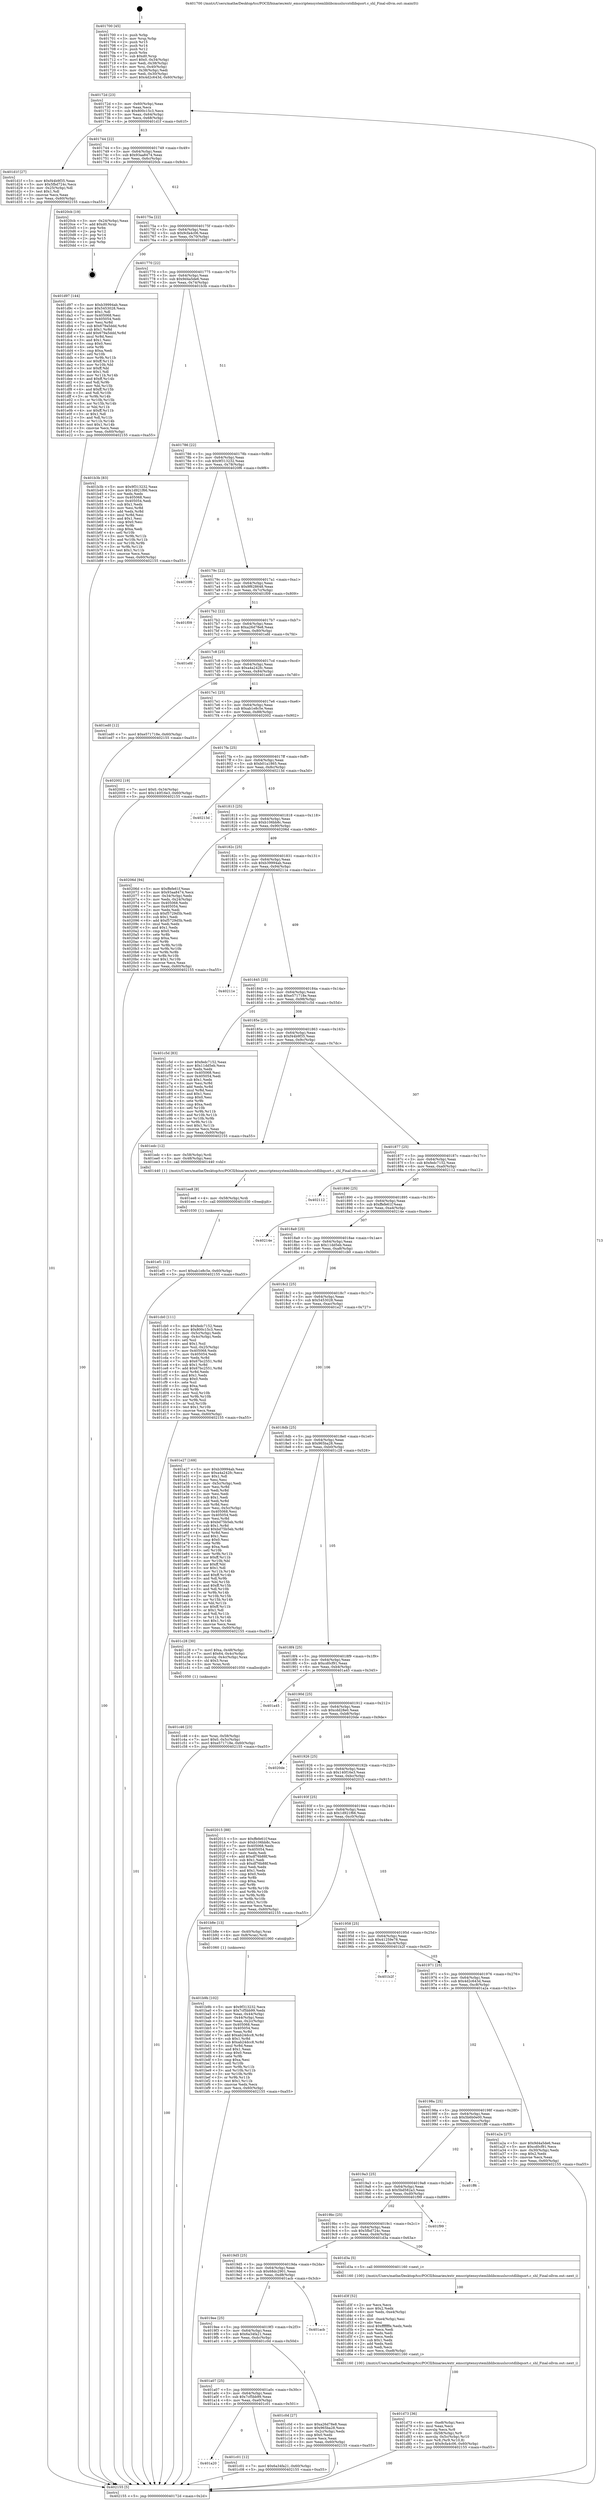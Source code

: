 digraph "0x401700" {
  label = "0x401700 (/mnt/c/Users/mathe/Desktop/tcc/POCII/binaries/extr_emscriptensystemliblibcmuslsrcstdlibqsort.c_shl_Final-ollvm.out::main(0))"
  labelloc = "t"
  node[shape=record]

  Entry [label="",width=0.3,height=0.3,shape=circle,fillcolor=black,style=filled]
  "0x40172d" [label="{
     0x40172d [23]\l
     | [instrs]\l
     &nbsp;&nbsp;0x40172d \<+3\>: mov -0x60(%rbp),%eax\l
     &nbsp;&nbsp;0x401730 \<+2\>: mov %eax,%ecx\l
     &nbsp;&nbsp;0x401732 \<+6\>: sub $0x800c15c3,%ecx\l
     &nbsp;&nbsp;0x401738 \<+3\>: mov %eax,-0x64(%rbp)\l
     &nbsp;&nbsp;0x40173b \<+3\>: mov %ecx,-0x68(%rbp)\l
     &nbsp;&nbsp;0x40173e \<+6\>: je 0000000000401d1f \<main+0x61f\>\l
  }"]
  "0x401d1f" [label="{
     0x401d1f [27]\l
     | [instrs]\l
     &nbsp;&nbsp;0x401d1f \<+5\>: mov $0xf44b9f35,%eax\l
     &nbsp;&nbsp;0x401d24 \<+5\>: mov $0x5fbd724c,%ecx\l
     &nbsp;&nbsp;0x401d29 \<+3\>: mov -0x25(%rbp),%dl\l
     &nbsp;&nbsp;0x401d2c \<+3\>: test $0x1,%dl\l
     &nbsp;&nbsp;0x401d2f \<+3\>: cmovne %ecx,%eax\l
     &nbsp;&nbsp;0x401d32 \<+3\>: mov %eax,-0x60(%rbp)\l
     &nbsp;&nbsp;0x401d35 \<+5\>: jmp 0000000000402155 \<main+0xa55\>\l
  }"]
  "0x401744" [label="{
     0x401744 [22]\l
     | [instrs]\l
     &nbsp;&nbsp;0x401744 \<+5\>: jmp 0000000000401749 \<main+0x49\>\l
     &nbsp;&nbsp;0x401749 \<+3\>: mov -0x64(%rbp),%eax\l
     &nbsp;&nbsp;0x40174c \<+5\>: sub $0x93aa8474,%eax\l
     &nbsp;&nbsp;0x401751 \<+3\>: mov %eax,-0x6c(%rbp)\l
     &nbsp;&nbsp;0x401754 \<+6\>: je 00000000004020cb \<main+0x9cb\>\l
  }"]
  Exit [label="",width=0.3,height=0.3,shape=circle,fillcolor=black,style=filled,peripheries=2]
  "0x4020cb" [label="{
     0x4020cb [19]\l
     | [instrs]\l
     &nbsp;&nbsp;0x4020cb \<+3\>: mov -0x24(%rbp),%eax\l
     &nbsp;&nbsp;0x4020ce \<+7\>: add $0xd0,%rsp\l
     &nbsp;&nbsp;0x4020d5 \<+1\>: pop %rbx\l
     &nbsp;&nbsp;0x4020d6 \<+2\>: pop %r12\l
     &nbsp;&nbsp;0x4020d8 \<+2\>: pop %r14\l
     &nbsp;&nbsp;0x4020da \<+2\>: pop %r15\l
     &nbsp;&nbsp;0x4020dc \<+1\>: pop %rbp\l
     &nbsp;&nbsp;0x4020dd \<+1\>: ret\l
  }"]
  "0x40175a" [label="{
     0x40175a [22]\l
     | [instrs]\l
     &nbsp;&nbsp;0x40175a \<+5\>: jmp 000000000040175f \<main+0x5f\>\l
     &nbsp;&nbsp;0x40175f \<+3\>: mov -0x64(%rbp),%eax\l
     &nbsp;&nbsp;0x401762 \<+5\>: sub $0x9cfa4c06,%eax\l
     &nbsp;&nbsp;0x401767 \<+3\>: mov %eax,-0x70(%rbp)\l
     &nbsp;&nbsp;0x40176a \<+6\>: je 0000000000401d97 \<main+0x697\>\l
  }"]
  "0x401ef1" [label="{
     0x401ef1 [12]\l
     | [instrs]\l
     &nbsp;&nbsp;0x401ef1 \<+7\>: movl $0xab1e8c5e,-0x60(%rbp)\l
     &nbsp;&nbsp;0x401ef8 \<+5\>: jmp 0000000000402155 \<main+0xa55\>\l
  }"]
  "0x401d97" [label="{
     0x401d97 [144]\l
     | [instrs]\l
     &nbsp;&nbsp;0x401d97 \<+5\>: mov $0xb39994ab,%eax\l
     &nbsp;&nbsp;0x401d9c \<+5\>: mov $0x5453028,%ecx\l
     &nbsp;&nbsp;0x401da1 \<+2\>: mov $0x1,%dl\l
     &nbsp;&nbsp;0x401da3 \<+7\>: mov 0x405068,%esi\l
     &nbsp;&nbsp;0x401daa \<+7\>: mov 0x405054,%edi\l
     &nbsp;&nbsp;0x401db1 \<+3\>: mov %esi,%r8d\l
     &nbsp;&nbsp;0x401db4 \<+7\>: sub $0x679a5ddd,%r8d\l
     &nbsp;&nbsp;0x401dbb \<+4\>: sub $0x1,%r8d\l
     &nbsp;&nbsp;0x401dbf \<+7\>: add $0x679a5ddd,%r8d\l
     &nbsp;&nbsp;0x401dc6 \<+4\>: imul %r8d,%esi\l
     &nbsp;&nbsp;0x401dca \<+3\>: and $0x1,%esi\l
     &nbsp;&nbsp;0x401dcd \<+3\>: cmp $0x0,%esi\l
     &nbsp;&nbsp;0x401dd0 \<+4\>: sete %r9b\l
     &nbsp;&nbsp;0x401dd4 \<+3\>: cmp $0xa,%edi\l
     &nbsp;&nbsp;0x401dd7 \<+4\>: setl %r10b\l
     &nbsp;&nbsp;0x401ddb \<+3\>: mov %r9b,%r11b\l
     &nbsp;&nbsp;0x401dde \<+4\>: xor $0xff,%r11b\l
     &nbsp;&nbsp;0x401de2 \<+3\>: mov %r10b,%bl\l
     &nbsp;&nbsp;0x401de5 \<+3\>: xor $0xff,%bl\l
     &nbsp;&nbsp;0x401de8 \<+3\>: xor $0x1,%dl\l
     &nbsp;&nbsp;0x401deb \<+3\>: mov %r11b,%r14b\l
     &nbsp;&nbsp;0x401dee \<+4\>: and $0xff,%r14b\l
     &nbsp;&nbsp;0x401df2 \<+3\>: and %dl,%r9b\l
     &nbsp;&nbsp;0x401df5 \<+3\>: mov %bl,%r15b\l
     &nbsp;&nbsp;0x401df8 \<+4\>: and $0xff,%r15b\l
     &nbsp;&nbsp;0x401dfc \<+3\>: and %dl,%r10b\l
     &nbsp;&nbsp;0x401dff \<+3\>: or %r9b,%r14b\l
     &nbsp;&nbsp;0x401e02 \<+3\>: or %r10b,%r15b\l
     &nbsp;&nbsp;0x401e05 \<+3\>: xor %r15b,%r14b\l
     &nbsp;&nbsp;0x401e08 \<+3\>: or %bl,%r11b\l
     &nbsp;&nbsp;0x401e0b \<+4\>: xor $0xff,%r11b\l
     &nbsp;&nbsp;0x401e0f \<+3\>: or $0x1,%dl\l
     &nbsp;&nbsp;0x401e12 \<+3\>: and %dl,%r11b\l
     &nbsp;&nbsp;0x401e15 \<+3\>: or %r11b,%r14b\l
     &nbsp;&nbsp;0x401e18 \<+4\>: test $0x1,%r14b\l
     &nbsp;&nbsp;0x401e1c \<+3\>: cmovne %ecx,%eax\l
     &nbsp;&nbsp;0x401e1f \<+3\>: mov %eax,-0x60(%rbp)\l
     &nbsp;&nbsp;0x401e22 \<+5\>: jmp 0000000000402155 \<main+0xa55\>\l
  }"]
  "0x401770" [label="{
     0x401770 [22]\l
     | [instrs]\l
     &nbsp;&nbsp;0x401770 \<+5\>: jmp 0000000000401775 \<main+0x75\>\l
     &nbsp;&nbsp;0x401775 \<+3\>: mov -0x64(%rbp),%eax\l
     &nbsp;&nbsp;0x401778 \<+5\>: sub $0x9d4a5de6,%eax\l
     &nbsp;&nbsp;0x40177d \<+3\>: mov %eax,-0x74(%rbp)\l
     &nbsp;&nbsp;0x401780 \<+6\>: je 0000000000401b3b \<main+0x43b\>\l
  }"]
  "0x401ee8" [label="{
     0x401ee8 [9]\l
     | [instrs]\l
     &nbsp;&nbsp;0x401ee8 \<+4\>: mov -0x58(%rbp),%rdi\l
     &nbsp;&nbsp;0x401eec \<+5\>: call 0000000000401030 \<free@plt\>\l
     | [calls]\l
     &nbsp;&nbsp;0x401030 \{1\} (unknown)\l
  }"]
  "0x401b3b" [label="{
     0x401b3b [83]\l
     | [instrs]\l
     &nbsp;&nbsp;0x401b3b \<+5\>: mov $0x9f313232,%eax\l
     &nbsp;&nbsp;0x401b40 \<+5\>: mov $0x1d921f66,%ecx\l
     &nbsp;&nbsp;0x401b45 \<+2\>: xor %edx,%edx\l
     &nbsp;&nbsp;0x401b47 \<+7\>: mov 0x405068,%esi\l
     &nbsp;&nbsp;0x401b4e \<+7\>: mov 0x405054,%edi\l
     &nbsp;&nbsp;0x401b55 \<+3\>: sub $0x1,%edx\l
     &nbsp;&nbsp;0x401b58 \<+3\>: mov %esi,%r8d\l
     &nbsp;&nbsp;0x401b5b \<+3\>: add %edx,%r8d\l
     &nbsp;&nbsp;0x401b5e \<+4\>: imul %r8d,%esi\l
     &nbsp;&nbsp;0x401b62 \<+3\>: and $0x1,%esi\l
     &nbsp;&nbsp;0x401b65 \<+3\>: cmp $0x0,%esi\l
     &nbsp;&nbsp;0x401b68 \<+4\>: sete %r9b\l
     &nbsp;&nbsp;0x401b6c \<+3\>: cmp $0xa,%edi\l
     &nbsp;&nbsp;0x401b6f \<+4\>: setl %r10b\l
     &nbsp;&nbsp;0x401b73 \<+3\>: mov %r9b,%r11b\l
     &nbsp;&nbsp;0x401b76 \<+3\>: and %r10b,%r11b\l
     &nbsp;&nbsp;0x401b79 \<+3\>: xor %r10b,%r9b\l
     &nbsp;&nbsp;0x401b7c \<+3\>: or %r9b,%r11b\l
     &nbsp;&nbsp;0x401b7f \<+4\>: test $0x1,%r11b\l
     &nbsp;&nbsp;0x401b83 \<+3\>: cmovne %ecx,%eax\l
     &nbsp;&nbsp;0x401b86 \<+3\>: mov %eax,-0x60(%rbp)\l
     &nbsp;&nbsp;0x401b89 \<+5\>: jmp 0000000000402155 \<main+0xa55\>\l
  }"]
  "0x401786" [label="{
     0x401786 [22]\l
     | [instrs]\l
     &nbsp;&nbsp;0x401786 \<+5\>: jmp 000000000040178b \<main+0x8b\>\l
     &nbsp;&nbsp;0x40178b \<+3\>: mov -0x64(%rbp),%eax\l
     &nbsp;&nbsp;0x40178e \<+5\>: sub $0x9f313232,%eax\l
     &nbsp;&nbsp;0x401793 \<+3\>: mov %eax,-0x78(%rbp)\l
     &nbsp;&nbsp;0x401796 \<+6\>: je 00000000004020f6 \<main+0x9f6\>\l
  }"]
  "0x401d73" [label="{
     0x401d73 [36]\l
     | [instrs]\l
     &nbsp;&nbsp;0x401d73 \<+6\>: mov -0xe8(%rbp),%ecx\l
     &nbsp;&nbsp;0x401d79 \<+3\>: imul %eax,%ecx\l
     &nbsp;&nbsp;0x401d7c \<+3\>: movslq %ecx,%r8\l
     &nbsp;&nbsp;0x401d7f \<+4\>: mov -0x58(%rbp),%r9\l
     &nbsp;&nbsp;0x401d83 \<+4\>: movslq -0x5c(%rbp),%r10\l
     &nbsp;&nbsp;0x401d87 \<+4\>: mov %r8,(%r9,%r10,8)\l
     &nbsp;&nbsp;0x401d8b \<+7\>: movl $0x9cfa4c06,-0x60(%rbp)\l
     &nbsp;&nbsp;0x401d92 \<+5\>: jmp 0000000000402155 \<main+0xa55\>\l
  }"]
  "0x4020f6" [label="{
     0x4020f6\l
  }", style=dashed]
  "0x40179c" [label="{
     0x40179c [22]\l
     | [instrs]\l
     &nbsp;&nbsp;0x40179c \<+5\>: jmp 00000000004017a1 \<main+0xa1\>\l
     &nbsp;&nbsp;0x4017a1 \<+3\>: mov -0x64(%rbp),%eax\l
     &nbsp;&nbsp;0x4017a4 \<+5\>: sub $0x9f628648,%eax\l
     &nbsp;&nbsp;0x4017a9 \<+3\>: mov %eax,-0x7c(%rbp)\l
     &nbsp;&nbsp;0x4017ac \<+6\>: je 0000000000401f09 \<main+0x809\>\l
  }"]
  "0x401d3f" [label="{
     0x401d3f [52]\l
     | [instrs]\l
     &nbsp;&nbsp;0x401d3f \<+2\>: xor %ecx,%ecx\l
     &nbsp;&nbsp;0x401d41 \<+5\>: mov $0x2,%edx\l
     &nbsp;&nbsp;0x401d46 \<+6\>: mov %edx,-0xe4(%rbp)\l
     &nbsp;&nbsp;0x401d4c \<+1\>: cltd\l
     &nbsp;&nbsp;0x401d4d \<+6\>: mov -0xe4(%rbp),%esi\l
     &nbsp;&nbsp;0x401d53 \<+2\>: idiv %esi\l
     &nbsp;&nbsp;0x401d55 \<+6\>: imul $0xfffffffe,%edx,%edx\l
     &nbsp;&nbsp;0x401d5b \<+2\>: mov %ecx,%edi\l
     &nbsp;&nbsp;0x401d5d \<+2\>: sub %edx,%edi\l
     &nbsp;&nbsp;0x401d5f \<+2\>: mov %ecx,%edx\l
     &nbsp;&nbsp;0x401d61 \<+3\>: sub $0x1,%edx\l
     &nbsp;&nbsp;0x401d64 \<+2\>: add %edx,%edi\l
     &nbsp;&nbsp;0x401d66 \<+2\>: sub %edi,%ecx\l
     &nbsp;&nbsp;0x401d68 \<+6\>: mov %ecx,-0xe8(%rbp)\l
     &nbsp;&nbsp;0x401d6e \<+5\>: call 0000000000401160 \<next_i\>\l
     | [calls]\l
     &nbsp;&nbsp;0x401160 \{100\} (/mnt/c/Users/mathe/Desktop/tcc/POCII/binaries/extr_emscriptensystemliblibcmuslsrcstdlibqsort.c_shl_Final-ollvm.out::next_i)\l
  }"]
  "0x401f09" [label="{
     0x401f09\l
  }", style=dashed]
  "0x4017b2" [label="{
     0x4017b2 [22]\l
     | [instrs]\l
     &nbsp;&nbsp;0x4017b2 \<+5\>: jmp 00000000004017b7 \<main+0xb7\>\l
     &nbsp;&nbsp;0x4017b7 \<+3\>: mov -0x64(%rbp),%eax\l
     &nbsp;&nbsp;0x4017ba \<+5\>: sub $0xa26d78e8,%eax\l
     &nbsp;&nbsp;0x4017bf \<+3\>: mov %eax,-0x80(%rbp)\l
     &nbsp;&nbsp;0x4017c2 \<+6\>: je 0000000000401efd \<main+0x7fd\>\l
  }"]
  "0x401c46" [label="{
     0x401c46 [23]\l
     | [instrs]\l
     &nbsp;&nbsp;0x401c46 \<+4\>: mov %rax,-0x58(%rbp)\l
     &nbsp;&nbsp;0x401c4a \<+7\>: movl $0x0,-0x5c(%rbp)\l
     &nbsp;&nbsp;0x401c51 \<+7\>: movl $0xe571718e,-0x60(%rbp)\l
     &nbsp;&nbsp;0x401c58 \<+5\>: jmp 0000000000402155 \<main+0xa55\>\l
  }"]
  "0x401efd" [label="{
     0x401efd\l
  }", style=dashed]
  "0x4017c8" [label="{
     0x4017c8 [25]\l
     | [instrs]\l
     &nbsp;&nbsp;0x4017c8 \<+5\>: jmp 00000000004017cd \<main+0xcd\>\l
     &nbsp;&nbsp;0x4017cd \<+3\>: mov -0x64(%rbp),%eax\l
     &nbsp;&nbsp;0x4017d0 \<+5\>: sub $0xa4a242fc,%eax\l
     &nbsp;&nbsp;0x4017d5 \<+6\>: mov %eax,-0x84(%rbp)\l
     &nbsp;&nbsp;0x4017db \<+6\>: je 0000000000401ed0 \<main+0x7d0\>\l
  }"]
  "0x401a20" [label="{
     0x401a20\l
  }", style=dashed]
  "0x401ed0" [label="{
     0x401ed0 [12]\l
     | [instrs]\l
     &nbsp;&nbsp;0x401ed0 \<+7\>: movl $0xe571718e,-0x60(%rbp)\l
     &nbsp;&nbsp;0x401ed7 \<+5\>: jmp 0000000000402155 \<main+0xa55\>\l
  }"]
  "0x4017e1" [label="{
     0x4017e1 [25]\l
     | [instrs]\l
     &nbsp;&nbsp;0x4017e1 \<+5\>: jmp 00000000004017e6 \<main+0xe6\>\l
     &nbsp;&nbsp;0x4017e6 \<+3\>: mov -0x64(%rbp),%eax\l
     &nbsp;&nbsp;0x4017e9 \<+5\>: sub $0xab1e8c5e,%eax\l
     &nbsp;&nbsp;0x4017ee \<+6\>: mov %eax,-0x88(%rbp)\l
     &nbsp;&nbsp;0x4017f4 \<+6\>: je 0000000000402002 \<main+0x902\>\l
  }"]
  "0x401c01" [label="{
     0x401c01 [12]\l
     | [instrs]\l
     &nbsp;&nbsp;0x401c01 \<+7\>: movl $0x6a34fa21,-0x60(%rbp)\l
     &nbsp;&nbsp;0x401c08 \<+5\>: jmp 0000000000402155 \<main+0xa55\>\l
  }"]
  "0x402002" [label="{
     0x402002 [19]\l
     | [instrs]\l
     &nbsp;&nbsp;0x402002 \<+7\>: movl $0x0,-0x34(%rbp)\l
     &nbsp;&nbsp;0x402009 \<+7\>: movl $0x140f16e3,-0x60(%rbp)\l
     &nbsp;&nbsp;0x402010 \<+5\>: jmp 0000000000402155 \<main+0xa55\>\l
  }"]
  "0x4017fa" [label="{
     0x4017fa [25]\l
     | [instrs]\l
     &nbsp;&nbsp;0x4017fa \<+5\>: jmp 00000000004017ff \<main+0xff\>\l
     &nbsp;&nbsp;0x4017ff \<+3\>: mov -0x64(%rbp),%eax\l
     &nbsp;&nbsp;0x401802 \<+5\>: sub $0xb01a1865,%eax\l
     &nbsp;&nbsp;0x401807 \<+6\>: mov %eax,-0x8c(%rbp)\l
     &nbsp;&nbsp;0x40180d \<+6\>: je 000000000040213d \<main+0xa3d\>\l
  }"]
  "0x401a07" [label="{
     0x401a07 [25]\l
     | [instrs]\l
     &nbsp;&nbsp;0x401a07 \<+5\>: jmp 0000000000401a0c \<main+0x30c\>\l
     &nbsp;&nbsp;0x401a0c \<+3\>: mov -0x64(%rbp),%eax\l
     &nbsp;&nbsp;0x401a0f \<+5\>: sub $0x7cf5bb99,%eax\l
     &nbsp;&nbsp;0x401a14 \<+6\>: mov %eax,-0xe0(%rbp)\l
     &nbsp;&nbsp;0x401a1a \<+6\>: je 0000000000401c01 \<main+0x501\>\l
  }"]
  "0x40213d" [label="{
     0x40213d\l
  }", style=dashed]
  "0x401813" [label="{
     0x401813 [25]\l
     | [instrs]\l
     &nbsp;&nbsp;0x401813 \<+5\>: jmp 0000000000401818 \<main+0x118\>\l
     &nbsp;&nbsp;0x401818 \<+3\>: mov -0x64(%rbp),%eax\l
     &nbsp;&nbsp;0x40181b \<+5\>: sub $0xb106bb8c,%eax\l
     &nbsp;&nbsp;0x401820 \<+6\>: mov %eax,-0x90(%rbp)\l
     &nbsp;&nbsp;0x401826 \<+6\>: je 000000000040206d \<main+0x96d\>\l
  }"]
  "0x401c0d" [label="{
     0x401c0d [27]\l
     | [instrs]\l
     &nbsp;&nbsp;0x401c0d \<+5\>: mov $0xa26d78e8,%eax\l
     &nbsp;&nbsp;0x401c12 \<+5\>: mov $0x965ba28,%ecx\l
     &nbsp;&nbsp;0x401c17 \<+3\>: mov -0x2c(%rbp),%edx\l
     &nbsp;&nbsp;0x401c1a \<+3\>: cmp $0x0,%edx\l
     &nbsp;&nbsp;0x401c1d \<+3\>: cmove %ecx,%eax\l
     &nbsp;&nbsp;0x401c20 \<+3\>: mov %eax,-0x60(%rbp)\l
     &nbsp;&nbsp;0x401c23 \<+5\>: jmp 0000000000402155 \<main+0xa55\>\l
  }"]
  "0x40206d" [label="{
     0x40206d [94]\l
     | [instrs]\l
     &nbsp;&nbsp;0x40206d \<+5\>: mov $0xffefe61f,%eax\l
     &nbsp;&nbsp;0x402072 \<+5\>: mov $0x93aa8474,%ecx\l
     &nbsp;&nbsp;0x402077 \<+3\>: mov -0x34(%rbp),%edx\l
     &nbsp;&nbsp;0x40207a \<+3\>: mov %edx,-0x24(%rbp)\l
     &nbsp;&nbsp;0x40207d \<+7\>: mov 0x405068,%edx\l
     &nbsp;&nbsp;0x402084 \<+7\>: mov 0x405054,%esi\l
     &nbsp;&nbsp;0x40208b \<+2\>: mov %edx,%edi\l
     &nbsp;&nbsp;0x40208d \<+6\>: sub $0xf5729d5b,%edi\l
     &nbsp;&nbsp;0x402093 \<+3\>: sub $0x1,%edi\l
     &nbsp;&nbsp;0x402096 \<+6\>: add $0xf5729d5b,%edi\l
     &nbsp;&nbsp;0x40209c \<+3\>: imul %edi,%edx\l
     &nbsp;&nbsp;0x40209f \<+3\>: and $0x1,%edx\l
     &nbsp;&nbsp;0x4020a2 \<+3\>: cmp $0x0,%edx\l
     &nbsp;&nbsp;0x4020a5 \<+4\>: sete %r8b\l
     &nbsp;&nbsp;0x4020a9 \<+3\>: cmp $0xa,%esi\l
     &nbsp;&nbsp;0x4020ac \<+4\>: setl %r9b\l
     &nbsp;&nbsp;0x4020b0 \<+3\>: mov %r8b,%r10b\l
     &nbsp;&nbsp;0x4020b3 \<+3\>: and %r9b,%r10b\l
     &nbsp;&nbsp;0x4020b6 \<+3\>: xor %r9b,%r8b\l
     &nbsp;&nbsp;0x4020b9 \<+3\>: or %r8b,%r10b\l
     &nbsp;&nbsp;0x4020bc \<+4\>: test $0x1,%r10b\l
     &nbsp;&nbsp;0x4020c0 \<+3\>: cmovne %ecx,%eax\l
     &nbsp;&nbsp;0x4020c3 \<+3\>: mov %eax,-0x60(%rbp)\l
     &nbsp;&nbsp;0x4020c6 \<+5\>: jmp 0000000000402155 \<main+0xa55\>\l
  }"]
  "0x40182c" [label="{
     0x40182c [25]\l
     | [instrs]\l
     &nbsp;&nbsp;0x40182c \<+5\>: jmp 0000000000401831 \<main+0x131\>\l
     &nbsp;&nbsp;0x401831 \<+3\>: mov -0x64(%rbp),%eax\l
     &nbsp;&nbsp;0x401834 \<+5\>: sub $0xb39994ab,%eax\l
     &nbsp;&nbsp;0x401839 \<+6\>: mov %eax,-0x94(%rbp)\l
     &nbsp;&nbsp;0x40183f \<+6\>: je 000000000040211e \<main+0xa1e\>\l
  }"]
  "0x4019ee" [label="{
     0x4019ee [25]\l
     | [instrs]\l
     &nbsp;&nbsp;0x4019ee \<+5\>: jmp 00000000004019f3 \<main+0x2f3\>\l
     &nbsp;&nbsp;0x4019f3 \<+3\>: mov -0x64(%rbp),%eax\l
     &nbsp;&nbsp;0x4019f6 \<+5\>: sub $0x6a34fa21,%eax\l
     &nbsp;&nbsp;0x4019fb \<+6\>: mov %eax,-0xdc(%rbp)\l
     &nbsp;&nbsp;0x401a01 \<+6\>: je 0000000000401c0d \<main+0x50d\>\l
  }"]
  "0x40211e" [label="{
     0x40211e\l
  }", style=dashed]
  "0x401845" [label="{
     0x401845 [25]\l
     | [instrs]\l
     &nbsp;&nbsp;0x401845 \<+5\>: jmp 000000000040184a \<main+0x14a\>\l
     &nbsp;&nbsp;0x40184a \<+3\>: mov -0x64(%rbp),%eax\l
     &nbsp;&nbsp;0x40184d \<+5\>: sub $0xe571718e,%eax\l
     &nbsp;&nbsp;0x401852 \<+6\>: mov %eax,-0x98(%rbp)\l
     &nbsp;&nbsp;0x401858 \<+6\>: je 0000000000401c5d \<main+0x55d\>\l
  }"]
  "0x401acb" [label="{
     0x401acb\l
  }", style=dashed]
  "0x401c5d" [label="{
     0x401c5d [83]\l
     | [instrs]\l
     &nbsp;&nbsp;0x401c5d \<+5\>: mov $0xfedc7152,%eax\l
     &nbsp;&nbsp;0x401c62 \<+5\>: mov $0x11dd5eb,%ecx\l
     &nbsp;&nbsp;0x401c67 \<+2\>: xor %edx,%edx\l
     &nbsp;&nbsp;0x401c69 \<+7\>: mov 0x405068,%esi\l
     &nbsp;&nbsp;0x401c70 \<+7\>: mov 0x405054,%edi\l
     &nbsp;&nbsp;0x401c77 \<+3\>: sub $0x1,%edx\l
     &nbsp;&nbsp;0x401c7a \<+3\>: mov %esi,%r8d\l
     &nbsp;&nbsp;0x401c7d \<+3\>: add %edx,%r8d\l
     &nbsp;&nbsp;0x401c80 \<+4\>: imul %r8d,%esi\l
     &nbsp;&nbsp;0x401c84 \<+3\>: and $0x1,%esi\l
     &nbsp;&nbsp;0x401c87 \<+3\>: cmp $0x0,%esi\l
     &nbsp;&nbsp;0x401c8a \<+4\>: sete %r9b\l
     &nbsp;&nbsp;0x401c8e \<+3\>: cmp $0xa,%edi\l
     &nbsp;&nbsp;0x401c91 \<+4\>: setl %r10b\l
     &nbsp;&nbsp;0x401c95 \<+3\>: mov %r9b,%r11b\l
     &nbsp;&nbsp;0x401c98 \<+3\>: and %r10b,%r11b\l
     &nbsp;&nbsp;0x401c9b \<+3\>: xor %r10b,%r9b\l
     &nbsp;&nbsp;0x401c9e \<+3\>: or %r9b,%r11b\l
     &nbsp;&nbsp;0x401ca1 \<+4\>: test $0x1,%r11b\l
     &nbsp;&nbsp;0x401ca5 \<+3\>: cmovne %ecx,%eax\l
     &nbsp;&nbsp;0x401ca8 \<+3\>: mov %eax,-0x60(%rbp)\l
     &nbsp;&nbsp;0x401cab \<+5\>: jmp 0000000000402155 \<main+0xa55\>\l
  }"]
  "0x40185e" [label="{
     0x40185e [25]\l
     | [instrs]\l
     &nbsp;&nbsp;0x40185e \<+5\>: jmp 0000000000401863 \<main+0x163\>\l
     &nbsp;&nbsp;0x401863 \<+3\>: mov -0x64(%rbp),%eax\l
     &nbsp;&nbsp;0x401866 \<+5\>: sub $0xf44b9f35,%eax\l
     &nbsp;&nbsp;0x40186b \<+6\>: mov %eax,-0x9c(%rbp)\l
     &nbsp;&nbsp;0x401871 \<+6\>: je 0000000000401edc \<main+0x7dc\>\l
  }"]
  "0x4019d5" [label="{
     0x4019d5 [25]\l
     | [instrs]\l
     &nbsp;&nbsp;0x4019d5 \<+5\>: jmp 00000000004019da \<main+0x2da\>\l
     &nbsp;&nbsp;0x4019da \<+3\>: mov -0x64(%rbp),%eax\l
     &nbsp;&nbsp;0x4019dd \<+5\>: sub $0x68dc2901,%eax\l
     &nbsp;&nbsp;0x4019e2 \<+6\>: mov %eax,-0xd8(%rbp)\l
     &nbsp;&nbsp;0x4019e8 \<+6\>: je 0000000000401acb \<main+0x3cb\>\l
  }"]
  "0x401edc" [label="{
     0x401edc [12]\l
     | [instrs]\l
     &nbsp;&nbsp;0x401edc \<+4\>: mov -0x58(%rbp),%rdi\l
     &nbsp;&nbsp;0x401ee0 \<+3\>: mov -0x48(%rbp),%esi\l
     &nbsp;&nbsp;0x401ee3 \<+5\>: call 0000000000401440 \<shl\>\l
     | [calls]\l
     &nbsp;&nbsp;0x401440 \{1\} (/mnt/c/Users/mathe/Desktop/tcc/POCII/binaries/extr_emscriptensystemliblibcmuslsrcstdlibqsort.c_shl_Final-ollvm.out::shl)\l
  }"]
  "0x401877" [label="{
     0x401877 [25]\l
     | [instrs]\l
     &nbsp;&nbsp;0x401877 \<+5\>: jmp 000000000040187c \<main+0x17c\>\l
     &nbsp;&nbsp;0x40187c \<+3\>: mov -0x64(%rbp),%eax\l
     &nbsp;&nbsp;0x40187f \<+5\>: sub $0xfedc7152,%eax\l
     &nbsp;&nbsp;0x401884 \<+6\>: mov %eax,-0xa0(%rbp)\l
     &nbsp;&nbsp;0x40188a \<+6\>: je 0000000000402112 \<main+0xa12\>\l
  }"]
  "0x401d3a" [label="{
     0x401d3a [5]\l
     | [instrs]\l
     &nbsp;&nbsp;0x401d3a \<+5\>: call 0000000000401160 \<next_i\>\l
     | [calls]\l
     &nbsp;&nbsp;0x401160 \{100\} (/mnt/c/Users/mathe/Desktop/tcc/POCII/binaries/extr_emscriptensystemliblibcmuslsrcstdlibqsort.c_shl_Final-ollvm.out::next_i)\l
  }"]
  "0x402112" [label="{
     0x402112\l
  }", style=dashed]
  "0x401890" [label="{
     0x401890 [25]\l
     | [instrs]\l
     &nbsp;&nbsp;0x401890 \<+5\>: jmp 0000000000401895 \<main+0x195\>\l
     &nbsp;&nbsp;0x401895 \<+3\>: mov -0x64(%rbp),%eax\l
     &nbsp;&nbsp;0x401898 \<+5\>: sub $0xffefe61f,%eax\l
     &nbsp;&nbsp;0x40189d \<+6\>: mov %eax,-0xa4(%rbp)\l
     &nbsp;&nbsp;0x4018a3 \<+6\>: je 000000000040214e \<main+0xa4e\>\l
  }"]
  "0x4019bc" [label="{
     0x4019bc [25]\l
     | [instrs]\l
     &nbsp;&nbsp;0x4019bc \<+5\>: jmp 00000000004019c1 \<main+0x2c1\>\l
     &nbsp;&nbsp;0x4019c1 \<+3\>: mov -0x64(%rbp),%eax\l
     &nbsp;&nbsp;0x4019c4 \<+5\>: sub $0x5fbd724c,%eax\l
     &nbsp;&nbsp;0x4019c9 \<+6\>: mov %eax,-0xd4(%rbp)\l
     &nbsp;&nbsp;0x4019cf \<+6\>: je 0000000000401d3a \<main+0x63a\>\l
  }"]
  "0x40214e" [label="{
     0x40214e\l
  }", style=dashed]
  "0x4018a9" [label="{
     0x4018a9 [25]\l
     | [instrs]\l
     &nbsp;&nbsp;0x4018a9 \<+5\>: jmp 00000000004018ae \<main+0x1ae\>\l
     &nbsp;&nbsp;0x4018ae \<+3\>: mov -0x64(%rbp),%eax\l
     &nbsp;&nbsp;0x4018b1 \<+5\>: sub $0x11dd5eb,%eax\l
     &nbsp;&nbsp;0x4018b6 \<+6\>: mov %eax,-0xa8(%rbp)\l
     &nbsp;&nbsp;0x4018bc \<+6\>: je 0000000000401cb0 \<main+0x5b0\>\l
  }"]
  "0x401f99" [label="{
     0x401f99\l
  }", style=dashed]
  "0x401cb0" [label="{
     0x401cb0 [111]\l
     | [instrs]\l
     &nbsp;&nbsp;0x401cb0 \<+5\>: mov $0xfedc7152,%eax\l
     &nbsp;&nbsp;0x401cb5 \<+5\>: mov $0x800c15c3,%ecx\l
     &nbsp;&nbsp;0x401cba \<+3\>: mov -0x5c(%rbp),%edx\l
     &nbsp;&nbsp;0x401cbd \<+3\>: cmp -0x4c(%rbp),%edx\l
     &nbsp;&nbsp;0x401cc0 \<+4\>: setl %sil\l
     &nbsp;&nbsp;0x401cc4 \<+4\>: and $0x1,%sil\l
     &nbsp;&nbsp;0x401cc8 \<+4\>: mov %sil,-0x25(%rbp)\l
     &nbsp;&nbsp;0x401ccc \<+7\>: mov 0x405068,%edx\l
     &nbsp;&nbsp;0x401cd3 \<+7\>: mov 0x405054,%edi\l
     &nbsp;&nbsp;0x401cda \<+3\>: mov %edx,%r8d\l
     &nbsp;&nbsp;0x401cdd \<+7\>: sub $0x67bc2551,%r8d\l
     &nbsp;&nbsp;0x401ce4 \<+4\>: sub $0x1,%r8d\l
     &nbsp;&nbsp;0x401ce8 \<+7\>: add $0x67bc2551,%r8d\l
     &nbsp;&nbsp;0x401cef \<+4\>: imul %r8d,%edx\l
     &nbsp;&nbsp;0x401cf3 \<+3\>: and $0x1,%edx\l
     &nbsp;&nbsp;0x401cf6 \<+3\>: cmp $0x0,%edx\l
     &nbsp;&nbsp;0x401cf9 \<+4\>: sete %sil\l
     &nbsp;&nbsp;0x401cfd \<+3\>: cmp $0xa,%edi\l
     &nbsp;&nbsp;0x401d00 \<+4\>: setl %r9b\l
     &nbsp;&nbsp;0x401d04 \<+3\>: mov %sil,%r10b\l
     &nbsp;&nbsp;0x401d07 \<+3\>: and %r9b,%r10b\l
     &nbsp;&nbsp;0x401d0a \<+3\>: xor %r9b,%sil\l
     &nbsp;&nbsp;0x401d0d \<+3\>: or %sil,%r10b\l
     &nbsp;&nbsp;0x401d10 \<+4\>: test $0x1,%r10b\l
     &nbsp;&nbsp;0x401d14 \<+3\>: cmovne %ecx,%eax\l
     &nbsp;&nbsp;0x401d17 \<+3\>: mov %eax,-0x60(%rbp)\l
     &nbsp;&nbsp;0x401d1a \<+5\>: jmp 0000000000402155 \<main+0xa55\>\l
  }"]
  "0x4018c2" [label="{
     0x4018c2 [25]\l
     | [instrs]\l
     &nbsp;&nbsp;0x4018c2 \<+5\>: jmp 00000000004018c7 \<main+0x1c7\>\l
     &nbsp;&nbsp;0x4018c7 \<+3\>: mov -0x64(%rbp),%eax\l
     &nbsp;&nbsp;0x4018ca \<+5\>: sub $0x5453028,%eax\l
     &nbsp;&nbsp;0x4018cf \<+6\>: mov %eax,-0xac(%rbp)\l
     &nbsp;&nbsp;0x4018d5 \<+6\>: je 0000000000401e27 \<main+0x727\>\l
  }"]
  "0x4019a3" [label="{
     0x4019a3 [25]\l
     | [instrs]\l
     &nbsp;&nbsp;0x4019a3 \<+5\>: jmp 00000000004019a8 \<main+0x2a8\>\l
     &nbsp;&nbsp;0x4019a8 \<+3\>: mov -0x64(%rbp),%eax\l
     &nbsp;&nbsp;0x4019ab \<+5\>: sub $0x5bd582a3,%eax\l
     &nbsp;&nbsp;0x4019b0 \<+6\>: mov %eax,-0xd0(%rbp)\l
     &nbsp;&nbsp;0x4019b6 \<+6\>: je 0000000000401f99 \<main+0x899\>\l
  }"]
  "0x401e27" [label="{
     0x401e27 [169]\l
     | [instrs]\l
     &nbsp;&nbsp;0x401e27 \<+5\>: mov $0xb39994ab,%eax\l
     &nbsp;&nbsp;0x401e2c \<+5\>: mov $0xa4a242fc,%ecx\l
     &nbsp;&nbsp;0x401e31 \<+2\>: mov $0x1,%dl\l
     &nbsp;&nbsp;0x401e33 \<+2\>: xor %esi,%esi\l
     &nbsp;&nbsp;0x401e35 \<+3\>: mov -0x5c(%rbp),%edi\l
     &nbsp;&nbsp;0x401e38 \<+3\>: mov %esi,%r8d\l
     &nbsp;&nbsp;0x401e3b \<+3\>: sub %edi,%r8d\l
     &nbsp;&nbsp;0x401e3e \<+2\>: mov %esi,%edi\l
     &nbsp;&nbsp;0x401e40 \<+3\>: sub $0x1,%edi\l
     &nbsp;&nbsp;0x401e43 \<+3\>: add %edi,%r8d\l
     &nbsp;&nbsp;0x401e46 \<+3\>: sub %r8d,%esi\l
     &nbsp;&nbsp;0x401e49 \<+3\>: mov %esi,-0x5c(%rbp)\l
     &nbsp;&nbsp;0x401e4c \<+7\>: mov 0x405068,%esi\l
     &nbsp;&nbsp;0x401e53 \<+7\>: mov 0x405054,%edi\l
     &nbsp;&nbsp;0x401e5a \<+3\>: mov %esi,%r8d\l
     &nbsp;&nbsp;0x401e5d \<+7\>: sub $0xbd75b5eb,%r8d\l
     &nbsp;&nbsp;0x401e64 \<+4\>: sub $0x1,%r8d\l
     &nbsp;&nbsp;0x401e68 \<+7\>: add $0xbd75b5eb,%r8d\l
     &nbsp;&nbsp;0x401e6f \<+4\>: imul %r8d,%esi\l
     &nbsp;&nbsp;0x401e73 \<+3\>: and $0x1,%esi\l
     &nbsp;&nbsp;0x401e76 \<+3\>: cmp $0x0,%esi\l
     &nbsp;&nbsp;0x401e79 \<+4\>: sete %r9b\l
     &nbsp;&nbsp;0x401e7d \<+3\>: cmp $0xa,%edi\l
     &nbsp;&nbsp;0x401e80 \<+4\>: setl %r10b\l
     &nbsp;&nbsp;0x401e84 \<+3\>: mov %r9b,%r11b\l
     &nbsp;&nbsp;0x401e87 \<+4\>: xor $0xff,%r11b\l
     &nbsp;&nbsp;0x401e8b \<+3\>: mov %r10b,%bl\l
     &nbsp;&nbsp;0x401e8e \<+3\>: xor $0xff,%bl\l
     &nbsp;&nbsp;0x401e91 \<+3\>: xor $0x1,%dl\l
     &nbsp;&nbsp;0x401e94 \<+3\>: mov %r11b,%r14b\l
     &nbsp;&nbsp;0x401e97 \<+4\>: and $0xff,%r14b\l
     &nbsp;&nbsp;0x401e9b \<+3\>: and %dl,%r9b\l
     &nbsp;&nbsp;0x401e9e \<+3\>: mov %bl,%r15b\l
     &nbsp;&nbsp;0x401ea1 \<+4\>: and $0xff,%r15b\l
     &nbsp;&nbsp;0x401ea5 \<+3\>: and %dl,%r10b\l
     &nbsp;&nbsp;0x401ea8 \<+3\>: or %r9b,%r14b\l
     &nbsp;&nbsp;0x401eab \<+3\>: or %r10b,%r15b\l
     &nbsp;&nbsp;0x401eae \<+3\>: xor %r15b,%r14b\l
     &nbsp;&nbsp;0x401eb1 \<+3\>: or %bl,%r11b\l
     &nbsp;&nbsp;0x401eb4 \<+4\>: xor $0xff,%r11b\l
     &nbsp;&nbsp;0x401eb8 \<+3\>: or $0x1,%dl\l
     &nbsp;&nbsp;0x401ebb \<+3\>: and %dl,%r11b\l
     &nbsp;&nbsp;0x401ebe \<+3\>: or %r11b,%r14b\l
     &nbsp;&nbsp;0x401ec1 \<+4\>: test $0x1,%r14b\l
     &nbsp;&nbsp;0x401ec5 \<+3\>: cmovne %ecx,%eax\l
     &nbsp;&nbsp;0x401ec8 \<+3\>: mov %eax,-0x60(%rbp)\l
     &nbsp;&nbsp;0x401ecb \<+5\>: jmp 0000000000402155 \<main+0xa55\>\l
  }"]
  "0x4018db" [label="{
     0x4018db [25]\l
     | [instrs]\l
     &nbsp;&nbsp;0x4018db \<+5\>: jmp 00000000004018e0 \<main+0x1e0\>\l
     &nbsp;&nbsp;0x4018e0 \<+3\>: mov -0x64(%rbp),%eax\l
     &nbsp;&nbsp;0x4018e3 \<+5\>: sub $0x965ba28,%eax\l
     &nbsp;&nbsp;0x4018e8 \<+6\>: mov %eax,-0xb0(%rbp)\l
     &nbsp;&nbsp;0x4018ee \<+6\>: je 0000000000401c28 \<main+0x528\>\l
  }"]
  "0x401ff6" [label="{
     0x401ff6\l
  }", style=dashed]
  "0x401c28" [label="{
     0x401c28 [30]\l
     | [instrs]\l
     &nbsp;&nbsp;0x401c28 \<+7\>: movl $0xa,-0x48(%rbp)\l
     &nbsp;&nbsp;0x401c2f \<+7\>: movl $0x64,-0x4c(%rbp)\l
     &nbsp;&nbsp;0x401c36 \<+4\>: movslq -0x4c(%rbp),%rax\l
     &nbsp;&nbsp;0x401c3a \<+4\>: shl $0x3,%rax\l
     &nbsp;&nbsp;0x401c3e \<+3\>: mov %rax,%rdi\l
     &nbsp;&nbsp;0x401c41 \<+5\>: call 0000000000401050 \<malloc@plt\>\l
     | [calls]\l
     &nbsp;&nbsp;0x401050 \{1\} (unknown)\l
  }"]
  "0x4018f4" [label="{
     0x4018f4 [25]\l
     | [instrs]\l
     &nbsp;&nbsp;0x4018f4 \<+5\>: jmp 00000000004018f9 \<main+0x1f9\>\l
     &nbsp;&nbsp;0x4018f9 \<+3\>: mov -0x64(%rbp),%eax\l
     &nbsp;&nbsp;0x4018fc \<+5\>: sub $0xcd0cf91,%eax\l
     &nbsp;&nbsp;0x401901 \<+6\>: mov %eax,-0xb4(%rbp)\l
     &nbsp;&nbsp;0x401907 \<+6\>: je 0000000000401a45 \<main+0x345\>\l
  }"]
  "0x401b9b" [label="{
     0x401b9b [102]\l
     | [instrs]\l
     &nbsp;&nbsp;0x401b9b \<+5\>: mov $0x9f313232,%ecx\l
     &nbsp;&nbsp;0x401ba0 \<+5\>: mov $0x7cf5bb99,%edx\l
     &nbsp;&nbsp;0x401ba5 \<+3\>: mov %eax,-0x44(%rbp)\l
     &nbsp;&nbsp;0x401ba8 \<+3\>: mov -0x44(%rbp),%eax\l
     &nbsp;&nbsp;0x401bab \<+3\>: mov %eax,-0x2c(%rbp)\l
     &nbsp;&nbsp;0x401bae \<+7\>: mov 0x405068,%eax\l
     &nbsp;&nbsp;0x401bb5 \<+7\>: mov 0x405054,%esi\l
     &nbsp;&nbsp;0x401bbc \<+3\>: mov %eax,%r8d\l
     &nbsp;&nbsp;0x401bbf \<+7\>: add $0xab24dcc8,%r8d\l
     &nbsp;&nbsp;0x401bc6 \<+4\>: sub $0x1,%r8d\l
     &nbsp;&nbsp;0x401bca \<+7\>: sub $0xab24dcc8,%r8d\l
     &nbsp;&nbsp;0x401bd1 \<+4\>: imul %r8d,%eax\l
     &nbsp;&nbsp;0x401bd5 \<+3\>: and $0x1,%eax\l
     &nbsp;&nbsp;0x401bd8 \<+3\>: cmp $0x0,%eax\l
     &nbsp;&nbsp;0x401bdb \<+4\>: sete %r9b\l
     &nbsp;&nbsp;0x401bdf \<+3\>: cmp $0xa,%esi\l
     &nbsp;&nbsp;0x401be2 \<+4\>: setl %r10b\l
     &nbsp;&nbsp;0x401be6 \<+3\>: mov %r9b,%r11b\l
     &nbsp;&nbsp;0x401be9 \<+3\>: and %r10b,%r11b\l
     &nbsp;&nbsp;0x401bec \<+3\>: xor %r10b,%r9b\l
     &nbsp;&nbsp;0x401bef \<+3\>: or %r9b,%r11b\l
     &nbsp;&nbsp;0x401bf2 \<+4\>: test $0x1,%r11b\l
     &nbsp;&nbsp;0x401bf6 \<+3\>: cmovne %edx,%ecx\l
     &nbsp;&nbsp;0x401bf9 \<+3\>: mov %ecx,-0x60(%rbp)\l
     &nbsp;&nbsp;0x401bfc \<+5\>: jmp 0000000000402155 \<main+0xa55\>\l
  }"]
  "0x401a45" [label="{
     0x401a45\l
  }", style=dashed]
  "0x40190d" [label="{
     0x40190d [25]\l
     | [instrs]\l
     &nbsp;&nbsp;0x40190d \<+5\>: jmp 0000000000401912 \<main+0x212\>\l
     &nbsp;&nbsp;0x401912 \<+3\>: mov -0x64(%rbp),%eax\l
     &nbsp;&nbsp;0x401915 \<+5\>: sub $0xcdd28e0,%eax\l
     &nbsp;&nbsp;0x40191a \<+6\>: mov %eax,-0xb8(%rbp)\l
     &nbsp;&nbsp;0x401920 \<+6\>: je 00000000004020de \<main+0x9de\>\l
  }"]
  "0x401700" [label="{
     0x401700 [45]\l
     | [instrs]\l
     &nbsp;&nbsp;0x401700 \<+1\>: push %rbp\l
     &nbsp;&nbsp;0x401701 \<+3\>: mov %rsp,%rbp\l
     &nbsp;&nbsp;0x401704 \<+2\>: push %r15\l
     &nbsp;&nbsp;0x401706 \<+2\>: push %r14\l
     &nbsp;&nbsp;0x401708 \<+2\>: push %r12\l
     &nbsp;&nbsp;0x40170a \<+1\>: push %rbx\l
     &nbsp;&nbsp;0x40170b \<+7\>: sub $0xd0,%rsp\l
     &nbsp;&nbsp;0x401712 \<+7\>: movl $0x0,-0x34(%rbp)\l
     &nbsp;&nbsp;0x401719 \<+3\>: mov %edi,-0x38(%rbp)\l
     &nbsp;&nbsp;0x40171c \<+4\>: mov %rsi,-0x40(%rbp)\l
     &nbsp;&nbsp;0x401720 \<+3\>: mov -0x38(%rbp),%edi\l
     &nbsp;&nbsp;0x401723 \<+3\>: mov %edi,-0x30(%rbp)\l
     &nbsp;&nbsp;0x401726 \<+7\>: movl $0x4d2c643d,-0x60(%rbp)\l
  }"]
  "0x4020de" [label="{
     0x4020de\l
  }", style=dashed]
  "0x401926" [label="{
     0x401926 [25]\l
     | [instrs]\l
     &nbsp;&nbsp;0x401926 \<+5\>: jmp 000000000040192b \<main+0x22b\>\l
     &nbsp;&nbsp;0x40192b \<+3\>: mov -0x64(%rbp),%eax\l
     &nbsp;&nbsp;0x40192e \<+5\>: sub $0x140f16e3,%eax\l
     &nbsp;&nbsp;0x401933 \<+6\>: mov %eax,-0xbc(%rbp)\l
     &nbsp;&nbsp;0x401939 \<+6\>: je 0000000000402015 \<main+0x915\>\l
  }"]
  "0x402155" [label="{
     0x402155 [5]\l
     | [instrs]\l
     &nbsp;&nbsp;0x402155 \<+5\>: jmp 000000000040172d \<main+0x2d\>\l
  }"]
  "0x402015" [label="{
     0x402015 [88]\l
     | [instrs]\l
     &nbsp;&nbsp;0x402015 \<+5\>: mov $0xffefe61f,%eax\l
     &nbsp;&nbsp;0x40201a \<+5\>: mov $0xb106bb8c,%ecx\l
     &nbsp;&nbsp;0x40201f \<+7\>: mov 0x405068,%edx\l
     &nbsp;&nbsp;0x402026 \<+7\>: mov 0x405054,%esi\l
     &nbsp;&nbsp;0x40202d \<+2\>: mov %edx,%edi\l
     &nbsp;&nbsp;0x40202f \<+6\>: add $0xdf76b88f,%edi\l
     &nbsp;&nbsp;0x402035 \<+3\>: sub $0x1,%edi\l
     &nbsp;&nbsp;0x402038 \<+6\>: sub $0xdf76b88f,%edi\l
     &nbsp;&nbsp;0x40203e \<+3\>: imul %edi,%edx\l
     &nbsp;&nbsp;0x402041 \<+3\>: and $0x1,%edx\l
     &nbsp;&nbsp;0x402044 \<+3\>: cmp $0x0,%edx\l
     &nbsp;&nbsp;0x402047 \<+4\>: sete %r8b\l
     &nbsp;&nbsp;0x40204b \<+3\>: cmp $0xa,%esi\l
     &nbsp;&nbsp;0x40204e \<+4\>: setl %r9b\l
     &nbsp;&nbsp;0x402052 \<+3\>: mov %r8b,%r10b\l
     &nbsp;&nbsp;0x402055 \<+3\>: and %r9b,%r10b\l
     &nbsp;&nbsp;0x402058 \<+3\>: xor %r9b,%r8b\l
     &nbsp;&nbsp;0x40205b \<+3\>: or %r8b,%r10b\l
     &nbsp;&nbsp;0x40205e \<+4\>: test $0x1,%r10b\l
     &nbsp;&nbsp;0x402062 \<+3\>: cmovne %ecx,%eax\l
     &nbsp;&nbsp;0x402065 \<+3\>: mov %eax,-0x60(%rbp)\l
     &nbsp;&nbsp;0x402068 \<+5\>: jmp 0000000000402155 \<main+0xa55\>\l
  }"]
  "0x40193f" [label="{
     0x40193f [25]\l
     | [instrs]\l
     &nbsp;&nbsp;0x40193f \<+5\>: jmp 0000000000401944 \<main+0x244\>\l
     &nbsp;&nbsp;0x401944 \<+3\>: mov -0x64(%rbp),%eax\l
     &nbsp;&nbsp;0x401947 \<+5\>: sub $0x1d921f66,%eax\l
     &nbsp;&nbsp;0x40194c \<+6\>: mov %eax,-0xc0(%rbp)\l
     &nbsp;&nbsp;0x401952 \<+6\>: je 0000000000401b8e \<main+0x48e\>\l
  }"]
  "0x40198a" [label="{
     0x40198a [25]\l
     | [instrs]\l
     &nbsp;&nbsp;0x40198a \<+5\>: jmp 000000000040198f \<main+0x28f\>\l
     &nbsp;&nbsp;0x40198f \<+3\>: mov -0x64(%rbp),%eax\l
     &nbsp;&nbsp;0x401992 \<+5\>: sub $0x5b6b0e00,%eax\l
     &nbsp;&nbsp;0x401997 \<+6\>: mov %eax,-0xcc(%rbp)\l
     &nbsp;&nbsp;0x40199d \<+6\>: je 0000000000401ff6 \<main+0x8f6\>\l
  }"]
  "0x401b8e" [label="{
     0x401b8e [13]\l
     | [instrs]\l
     &nbsp;&nbsp;0x401b8e \<+4\>: mov -0x40(%rbp),%rax\l
     &nbsp;&nbsp;0x401b92 \<+4\>: mov 0x8(%rax),%rdi\l
     &nbsp;&nbsp;0x401b96 \<+5\>: call 0000000000401060 \<atoi@plt\>\l
     | [calls]\l
     &nbsp;&nbsp;0x401060 \{1\} (unknown)\l
  }"]
  "0x401958" [label="{
     0x401958 [25]\l
     | [instrs]\l
     &nbsp;&nbsp;0x401958 \<+5\>: jmp 000000000040195d \<main+0x25d\>\l
     &nbsp;&nbsp;0x40195d \<+3\>: mov -0x64(%rbp),%eax\l
     &nbsp;&nbsp;0x401960 \<+5\>: sub $0x41259e78,%eax\l
     &nbsp;&nbsp;0x401965 \<+6\>: mov %eax,-0xc4(%rbp)\l
     &nbsp;&nbsp;0x40196b \<+6\>: je 0000000000401b2f \<main+0x42f\>\l
  }"]
  "0x401a2a" [label="{
     0x401a2a [27]\l
     | [instrs]\l
     &nbsp;&nbsp;0x401a2a \<+5\>: mov $0x9d4a5de6,%eax\l
     &nbsp;&nbsp;0x401a2f \<+5\>: mov $0xcd0cf91,%ecx\l
     &nbsp;&nbsp;0x401a34 \<+3\>: mov -0x30(%rbp),%edx\l
     &nbsp;&nbsp;0x401a37 \<+3\>: cmp $0x2,%edx\l
     &nbsp;&nbsp;0x401a3a \<+3\>: cmovne %ecx,%eax\l
     &nbsp;&nbsp;0x401a3d \<+3\>: mov %eax,-0x60(%rbp)\l
     &nbsp;&nbsp;0x401a40 \<+5\>: jmp 0000000000402155 \<main+0xa55\>\l
  }"]
  "0x401b2f" [label="{
     0x401b2f\l
  }", style=dashed]
  "0x401971" [label="{
     0x401971 [25]\l
     | [instrs]\l
     &nbsp;&nbsp;0x401971 \<+5\>: jmp 0000000000401976 \<main+0x276\>\l
     &nbsp;&nbsp;0x401976 \<+3\>: mov -0x64(%rbp),%eax\l
     &nbsp;&nbsp;0x401979 \<+5\>: sub $0x4d2c643d,%eax\l
     &nbsp;&nbsp;0x40197e \<+6\>: mov %eax,-0xc8(%rbp)\l
     &nbsp;&nbsp;0x401984 \<+6\>: je 0000000000401a2a \<main+0x32a\>\l
  }"]
  Entry -> "0x401700" [label=" 1"]
  "0x40172d" -> "0x401d1f" [label=" 101"]
  "0x40172d" -> "0x401744" [label=" 613"]
  "0x4020cb" -> Exit [label=" 1"]
  "0x401744" -> "0x4020cb" [label=" 1"]
  "0x401744" -> "0x40175a" [label=" 612"]
  "0x40206d" -> "0x402155" [label=" 1"]
  "0x40175a" -> "0x401d97" [label=" 100"]
  "0x40175a" -> "0x401770" [label=" 512"]
  "0x402015" -> "0x402155" [label=" 1"]
  "0x401770" -> "0x401b3b" [label=" 1"]
  "0x401770" -> "0x401786" [label=" 511"]
  "0x402002" -> "0x402155" [label=" 1"]
  "0x401786" -> "0x4020f6" [label=" 0"]
  "0x401786" -> "0x40179c" [label=" 511"]
  "0x401ef1" -> "0x402155" [label=" 1"]
  "0x40179c" -> "0x401f09" [label=" 0"]
  "0x40179c" -> "0x4017b2" [label=" 511"]
  "0x401ee8" -> "0x401ef1" [label=" 1"]
  "0x4017b2" -> "0x401efd" [label=" 0"]
  "0x4017b2" -> "0x4017c8" [label=" 511"]
  "0x401edc" -> "0x401ee8" [label=" 1"]
  "0x4017c8" -> "0x401ed0" [label=" 100"]
  "0x4017c8" -> "0x4017e1" [label=" 411"]
  "0x401ed0" -> "0x402155" [label=" 100"]
  "0x4017e1" -> "0x402002" [label=" 1"]
  "0x4017e1" -> "0x4017fa" [label=" 410"]
  "0x401e27" -> "0x402155" [label=" 100"]
  "0x4017fa" -> "0x40213d" [label=" 0"]
  "0x4017fa" -> "0x401813" [label=" 410"]
  "0x401d73" -> "0x402155" [label=" 100"]
  "0x401813" -> "0x40206d" [label=" 1"]
  "0x401813" -> "0x40182c" [label=" 409"]
  "0x401d3f" -> "0x401d73" [label=" 100"]
  "0x40182c" -> "0x40211e" [label=" 0"]
  "0x40182c" -> "0x401845" [label=" 409"]
  "0x401d1f" -> "0x402155" [label=" 101"]
  "0x401845" -> "0x401c5d" [label=" 101"]
  "0x401845" -> "0x40185e" [label=" 308"]
  "0x401cb0" -> "0x402155" [label=" 101"]
  "0x40185e" -> "0x401edc" [label=" 1"]
  "0x40185e" -> "0x401877" [label=" 307"]
  "0x401c46" -> "0x402155" [label=" 1"]
  "0x401877" -> "0x402112" [label=" 0"]
  "0x401877" -> "0x401890" [label=" 307"]
  "0x401c28" -> "0x401c46" [label=" 1"]
  "0x401890" -> "0x40214e" [label=" 0"]
  "0x401890" -> "0x4018a9" [label=" 307"]
  "0x401c01" -> "0x402155" [label=" 1"]
  "0x4018a9" -> "0x401cb0" [label=" 101"]
  "0x4018a9" -> "0x4018c2" [label=" 206"]
  "0x401a07" -> "0x401a20" [label=" 0"]
  "0x4018c2" -> "0x401e27" [label=" 100"]
  "0x4018c2" -> "0x4018db" [label=" 106"]
  "0x401d97" -> "0x402155" [label=" 100"]
  "0x4018db" -> "0x401c28" [label=" 1"]
  "0x4018db" -> "0x4018f4" [label=" 105"]
  "0x4019ee" -> "0x401a07" [label=" 1"]
  "0x4018f4" -> "0x401a45" [label=" 0"]
  "0x4018f4" -> "0x40190d" [label=" 105"]
  "0x401d3a" -> "0x401d3f" [label=" 100"]
  "0x40190d" -> "0x4020de" [label=" 0"]
  "0x40190d" -> "0x401926" [label=" 105"]
  "0x4019d5" -> "0x4019ee" [label=" 2"]
  "0x401926" -> "0x402015" [label=" 1"]
  "0x401926" -> "0x40193f" [label=" 104"]
  "0x4019d5" -> "0x401acb" [label=" 0"]
  "0x40193f" -> "0x401b8e" [label=" 1"]
  "0x40193f" -> "0x401958" [label=" 103"]
  "0x401c5d" -> "0x402155" [label=" 101"]
  "0x401958" -> "0x401b2f" [label=" 0"]
  "0x401958" -> "0x401971" [label=" 103"]
  "0x4019bc" -> "0x4019d5" [label=" 2"]
  "0x401971" -> "0x401a2a" [label=" 1"]
  "0x401971" -> "0x40198a" [label=" 102"]
  "0x401a2a" -> "0x402155" [label=" 1"]
  "0x401700" -> "0x40172d" [label=" 1"]
  "0x402155" -> "0x40172d" [label=" 713"]
  "0x401b3b" -> "0x402155" [label=" 1"]
  "0x401b8e" -> "0x401b9b" [label=" 1"]
  "0x401b9b" -> "0x402155" [label=" 1"]
  "0x4019ee" -> "0x401c0d" [label=" 1"]
  "0x40198a" -> "0x401ff6" [label=" 0"]
  "0x40198a" -> "0x4019a3" [label=" 102"]
  "0x401a07" -> "0x401c01" [label=" 1"]
  "0x4019a3" -> "0x401f99" [label=" 0"]
  "0x4019a3" -> "0x4019bc" [label=" 102"]
  "0x401c0d" -> "0x402155" [label=" 1"]
  "0x4019bc" -> "0x401d3a" [label=" 100"]
}
